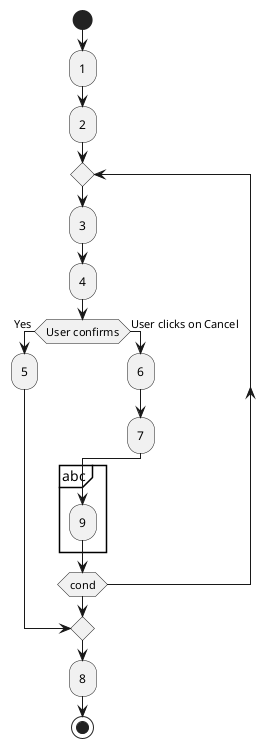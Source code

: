 {
  "sha1": "hytv971t805jty3w2o7s15t8kossn1p",
  "insertion": {
    "when": "2024-06-03T18:59:30.166Z",
    "url": "http://forum.plantuml.net/9065/not-able-to-use-partition-inside-repeat",
    "user": "plantuml@gmail.com"
  }
}
@startuml
start
:1;
:2;
repeat
:3;
:4;
if (User confirms) then (Yes )
:5;
break
else (User clicks on Cancel)
:6;
:7;
endif
partition abc {
    :9;
}
repeat while (cond)
    :8;
stop
@enduml
